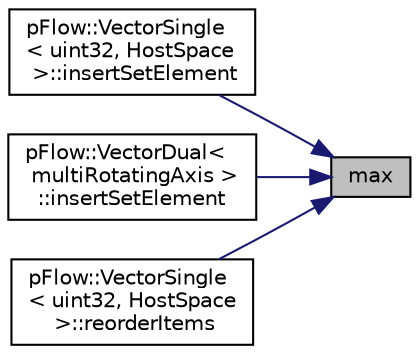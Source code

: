 digraph "max"
{
 // LATEX_PDF_SIZE
  edge [fontname="Helvetica",fontsize="10",labelfontname="Helvetica",labelfontsize="10"];
  node [fontname="Helvetica",fontsize="10",shape=record];
  rankdir="RL";
  Node1 [label="max",height=0.2,width=0.4,color="black", fillcolor="grey75", style="filled", fontcolor="black",tooltip="Max value of indices."];
  Node1 -> Node2 [dir="back",color="midnightblue",fontsize="10",style="solid",fontname="Helvetica"];
  Node2 [label="pFlow::VectorSingle\l\< uint32, HostSpace\l \>::insertSetElement",height=0.2,width=0.4,color="black", fillcolor="white", style="filled",URL="$classpFlow_1_1VectorSingle.html#adfafd86c74ac8d2c0f0864cb84e92eaa",tooltip=" "];
  Node1 -> Node3 [dir="back",color="midnightblue",fontsize="10",style="solid",fontname="Helvetica"];
  Node3 [label="pFlow::VectorDual\<\l multiRotatingAxis \>\l::insertSetElement",height=0.2,width=0.4,color="black", fillcolor="white", style="filled",URL="$classpFlow_1_1VectorDual.html#a7931a57163eb363a3ca7db6ffa438479",tooltip=" "];
  Node1 -> Node4 [dir="back",color="midnightblue",fontsize="10",style="solid",fontname="Helvetica"];
  Node4 [label="pFlow::VectorSingle\l\< uint32, HostSpace\l \>::reorderItems",height=0.2,width=0.4,color="black", fillcolor="white", style="filled",URL="$classpFlow_1_1VectorSingle.html#afa4e3ea7e9d5cbc697964d32a9e4424b",tooltip=" "];
}
